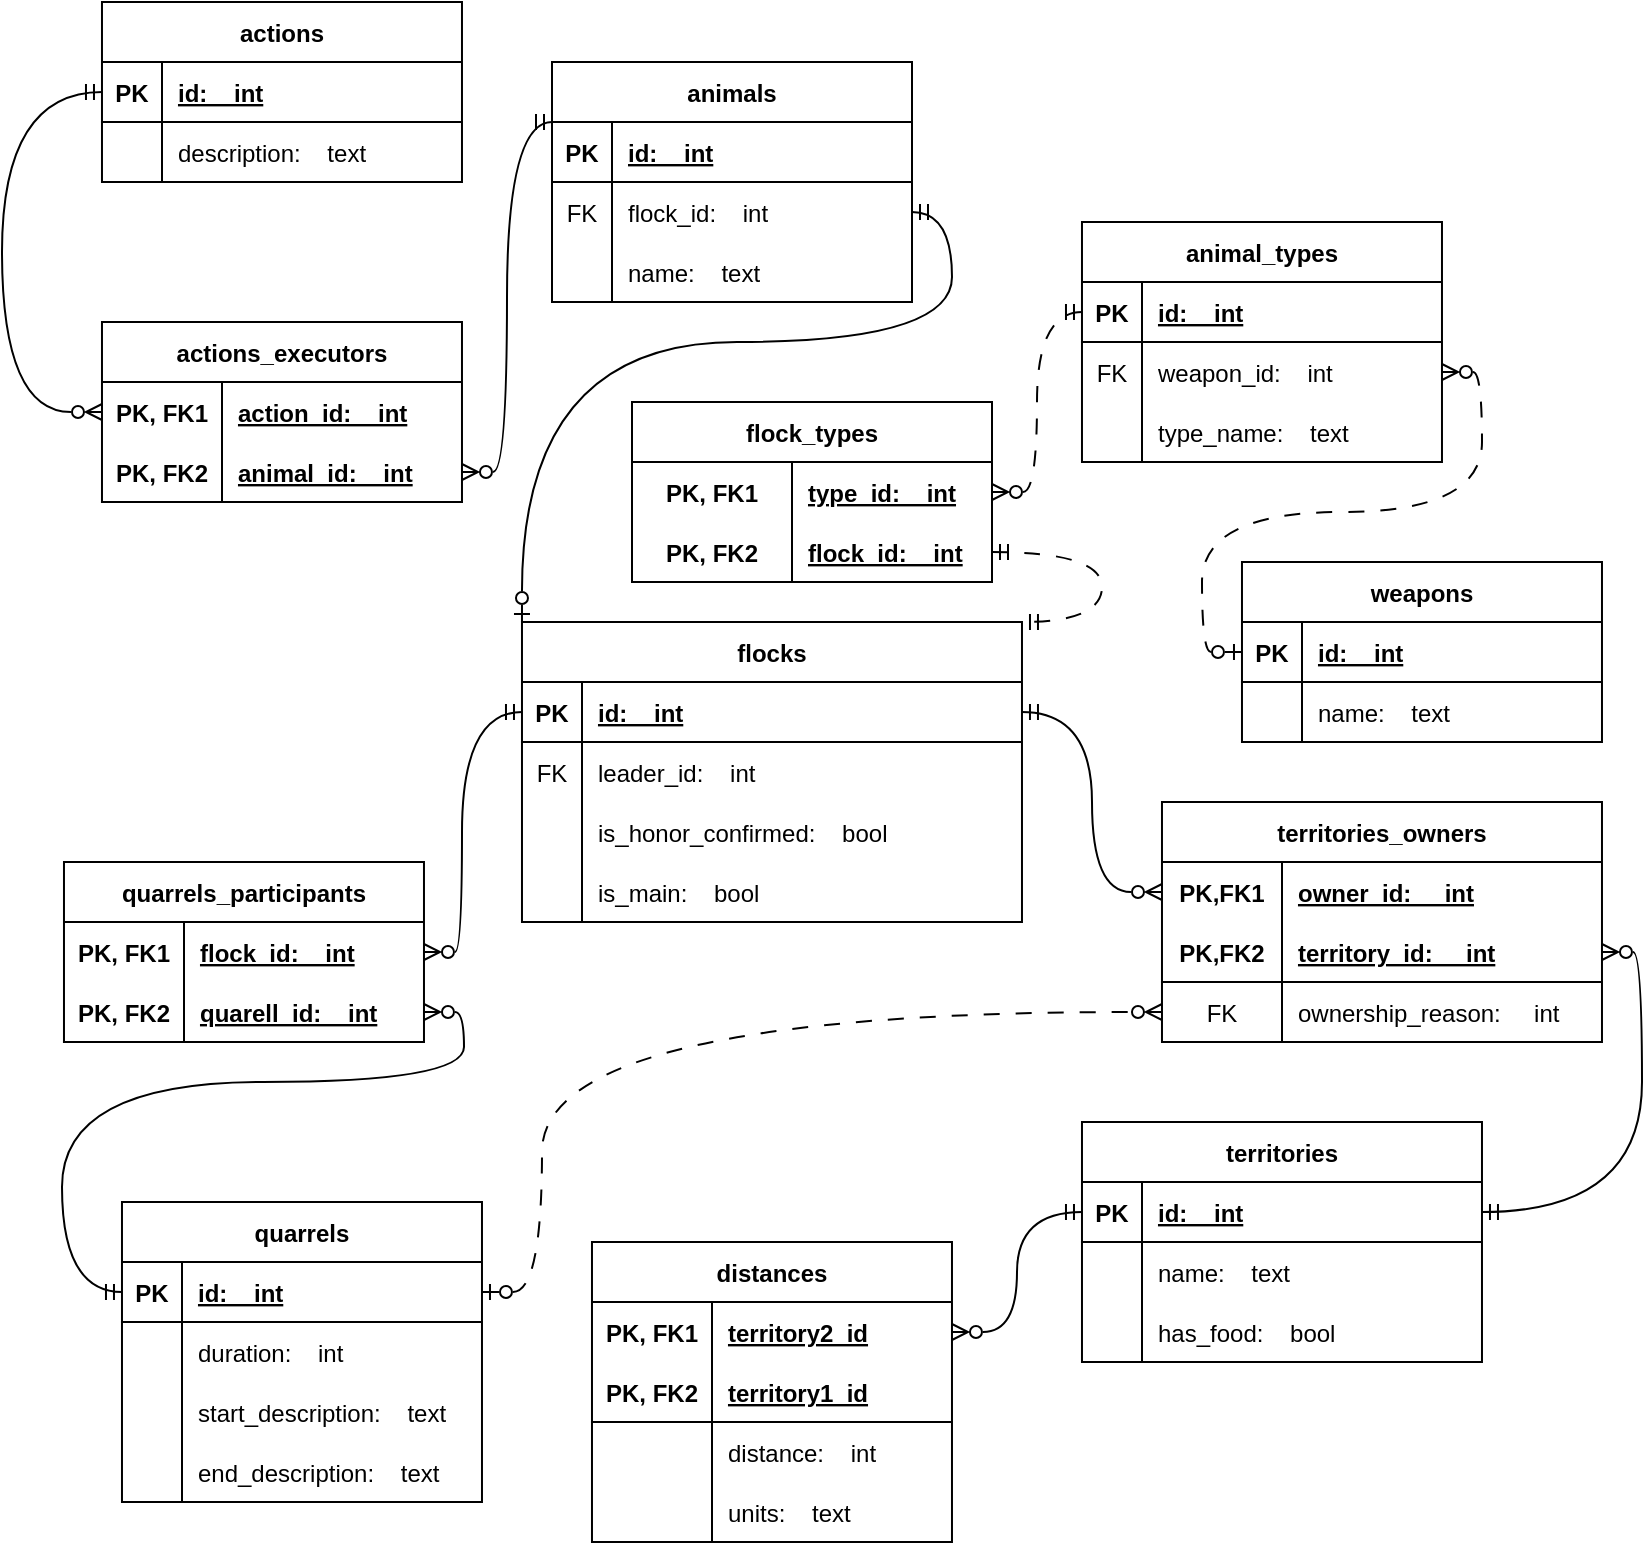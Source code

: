 <mxfile version="21.2.3" type="device">
  <diagram id="R2lEEEUBdFMjLlhIrx00" name="Page-1">
    <mxGraphModel dx="1242" dy="794" grid="1" gridSize="10" guides="1" tooltips="1" connect="1" arrows="1" fold="1" page="1" pageScale="1" pageWidth="850" pageHeight="1100" math="0" shadow="0" extFonts="Permanent Marker^https://fonts.googleapis.com/css?family=Permanent+Marker">
      <root>
        <mxCell id="0" />
        <mxCell id="1" parent="0" />
        <mxCell id="C-vyLk0tnHw3VtMMgP7b-2" value="flocks" style="shape=table;startSize=30;container=1;collapsible=1;childLayout=tableLayout;fixedRows=1;rowLines=0;fontStyle=1;align=center;resizeLast=1;" parent="1" vertex="1">
          <mxGeometry x="274.99" y="490" width="250" height="150" as="geometry" />
        </mxCell>
        <mxCell id="sJts1ttVJK4wXEEGCFVt-1" value="" style="shape=tableRow;horizontal=0;startSize=0;swimlaneHead=0;swimlaneBody=0;fillColor=none;collapsible=0;dropTarget=0;points=[[0,0.5],[1,0.5]];portConstraint=eastwest;top=0;left=0;right=0;bottom=1;" parent="C-vyLk0tnHw3VtMMgP7b-2" vertex="1">
          <mxGeometry y="30" width="250" height="30" as="geometry" />
        </mxCell>
        <mxCell id="sJts1ttVJK4wXEEGCFVt-2" value="PK" style="shape=partialRectangle;connectable=0;fillColor=none;top=0;left=0;bottom=0;right=0;fontStyle=1;overflow=hidden;" parent="sJts1ttVJK4wXEEGCFVt-1" vertex="1">
          <mxGeometry width="30" height="30" as="geometry">
            <mxRectangle width="30" height="30" as="alternateBounds" />
          </mxGeometry>
        </mxCell>
        <mxCell id="sJts1ttVJK4wXEEGCFVt-3" value="id:    int" style="shape=partialRectangle;connectable=0;fillColor=none;top=0;left=0;bottom=0;right=0;align=left;spacingLeft=6;fontStyle=5;overflow=hidden;labelBorderColor=none;" parent="sJts1ttVJK4wXEEGCFVt-1" vertex="1">
          <mxGeometry x="30" width="220" height="30" as="geometry">
            <mxRectangle width="220" height="30" as="alternateBounds" />
          </mxGeometry>
        </mxCell>
        <mxCell id="6ipA8E3GetW88BNHEh7U-5" value="" style="shape=tableRow;horizontal=0;startSize=0;swimlaneHead=0;swimlaneBody=0;fillColor=none;collapsible=0;dropTarget=0;points=[[0,0.5],[1,0.5]];portConstraint=eastwest;top=0;left=0;right=0;bottom=0;" parent="C-vyLk0tnHw3VtMMgP7b-2" vertex="1">
          <mxGeometry y="60" width="250" height="30" as="geometry" />
        </mxCell>
        <mxCell id="6ipA8E3GetW88BNHEh7U-6" value="FK" style="shape=partialRectangle;connectable=0;fillColor=none;top=0;left=0;bottom=0;right=0;fontStyle=0;overflow=hidden;" parent="6ipA8E3GetW88BNHEh7U-5" vertex="1">
          <mxGeometry width="30" height="30" as="geometry">
            <mxRectangle width="30" height="30" as="alternateBounds" />
          </mxGeometry>
        </mxCell>
        <mxCell id="6ipA8E3GetW88BNHEh7U-7" value="leader_id:    int" style="shape=partialRectangle;connectable=0;fillColor=none;top=0;left=0;bottom=0;right=0;align=left;spacingLeft=6;fontStyle=0;overflow=hidden;" parent="6ipA8E3GetW88BNHEh7U-5" vertex="1">
          <mxGeometry x="30" width="220" height="30" as="geometry">
            <mxRectangle width="220" height="30" as="alternateBounds" />
          </mxGeometry>
        </mxCell>
        <mxCell id="xkvmpEbdyaHz_bhi0SRN-50" value="" style="shape=tableRow;horizontal=0;startSize=0;swimlaneHead=0;swimlaneBody=0;fillColor=none;collapsible=0;dropTarget=0;points=[[0,0.5],[1,0.5]];portConstraint=eastwest;top=0;left=0;right=0;bottom=0;" parent="C-vyLk0tnHw3VtMMgP7b-2" vertex="1">
          <mxGeometry y="90" width="250" height="30" as="geometry" />
        </mxCell>
        <mxCell id="xkvmpEbdyaHz_bhi0SRN-51" value="" style="shape=partialRectangle;connectable=0;fillColor=none;top=0;left=0;bottom=0;right=0;editable=1;overflow=hidden;" parent="xkvmpEbdyaHz_bhi0SRN-50" vertex="1">
          <mxGeometry width="30" height="30" as="geometry">
            <mxRectangle width="30" height="30" as="alternateBounds" />
          </mxGeometry>
        </mxCell>
        <mxCell id="xkvmpEbdyaHz_bhi0SRN-52" value="is_honor_confirmed:    bool" style="shape=partialRectangle;connectable=0;fillColor=none;top=0;left=0;bottom=0;right=0;align=left;spacingLeft=6;overflow=hidden;" parent="xkvmpEbdyaHz_bhi0SRN-50" vertex="1">
          <mxGeometry x="30" width="220" height="30" as="geometry">
            <mxRectangle width="220" height="30" as="alternateBounds" />
          </mxGeometry>
        </mxCell>
        <mxCell id="jSK3NCd9ggq0eCtAXw38-1" value="" style="shape=tableRow;horizontal=0;startSize=0;swimlaneHead=0;swimlaneBody=0;fillColor=none;collapsible=0;dropTarget=0;points=[[0,0.5],[1,0.5]];portConstraint=eastwest;top=0;left=0;right=0;bottom=0;" parent="C-vyLk0tnHw3VtMMgP7b-2" vertex="1">
          <mxGeometry y="120" width="250" height="30" as="geometry" />
        </mxCell>
        <mxCell id="jSK3NCd9ggq0eCtAXw38-2" value="" style="shape=partialRectangle;connectable=0;fillColor=none;top=0;left=0;bottom=0;right=0;fontStyle=0;overflow=hidden;" parent="jSK3NCd9ggq0eCtAXw38-1" vertex="1">
          <mxGeometry width="30" height="30" as="geometry">
            <mxRectangle width="30" height="30" as="alternateBounds" />
          </mxGeometry>
        </mxCell>
        <mxCell id="jSK3NCd9ggq0eCtAXw38-3" value="is_main:    bool" style="shape=partialRectangle;connectable=0;fillColor=none;top=0;left=0;bottom=0;right=0;align=left;spacingLeft=6;fontStyle=0;overflow=hidden;" parent="jSK3NCd9ggq0eCtAXw38-1" vertex="1">
          <mxGeometry x="30" width="220" height="30" as="geometry">
            <mxRectangle width="220" height="30" as="alternateBounds" />
          </mxGeometry>
        </mxCell>
        <mxCell id="6ipA8E3GetW88BNHEh7U-30" value="territories" style="shape=table;startSize=30;container=1;collapsible=1;childLayout=tableLayout;fixedRows=1;rowLines=0;fontStyle=1;align=center;resizeLast=1;" parent="1" vertex="1">
          <mxGeometry x="554.99" y="740" width="200" height="120" as="geometry" />
        </mxCell>
        <mxCell id="sJts1ttVJK4wXEEGCFVt-19" value="" style="shape=tableRow;horizontal=0;startSize=0;swimlaneHead=0;swimlaneBody=0;fillColor=none;collapsible=0;dropTarget=0;points=[[0,0.5],[1,0.5]];portConstraint=eastwest;top=0;left=0;right=0;bottom=1;labelBorderColor=none;" parent="6ipA8E3GetW88BNHEh7U-30" vertex="1">
          <mxGeometry y="30" width="200" height="30" as="geometry" />
        </mxCell>
        <mxCell id="sJts1ttVJK4wXEEGCFVt-20" value="PK" style="shape=partialRectangle;connectable=0;fillColor=none;top=0;left=0;bottom=0;right=0;fontStyle=1;overflow=hidden;labelBorderColor=none;" parent="sJts1ttVJK4wXEEGCFVt-19" vertex="1">
          <mxGeometry width="30" height="30" as="geometry">
            <mxRectangle width="30" height="30" as="alternateBounds" />
          </mxGeometry>
        </mxCell>
        <mxCell id="sJts1ttVJK4wXEEGCFVt-21" value="id:    int" style="shape=partialRectangle;connectable=0;fillColor=none;top=0;left=0;bottom=0;right=0;align=left;spacingLeft=6;fontStyle=5;overflow=hidden;labelBorderColor=none;" parent="sJts1ttVJK4wXEEGCFVt-19" vertex="1">
          <mxGeometry x="30" width="170" height="30" as="geometry">
            <mxRectangle width="170" height="30" as="alternateBounds" />
          </mxGeometry>
        </mxCell>
        <mxCell id="6ipA8E3GetW88BNHEh7U-34" value="" style="shape=tableRow;horizontal=0;startSize=0;swimlaneHead=0;swimlaneBody=0;fillColor=none;collapsible=0;dropTarget=0;points=[[0,0.5],[1,0.5]];portConstraint=eastwest;top=0;left=0;right=0;bottom=0;" parent="6ipA8E3GetW88BNHEh7U-30" vertex="1">
          <mxGeometry y="60" width="200" height="30" as="geometry" />
        </mxCell>
        <mxCell id="6ipA8E3GetW88BNHEh7U-35" value="" style="shape=partialRectangle;connectable=0;fillColor=none;top=0;left=0;bottom=0;right=0;editable=1;overflow=hidden;" parent="6ipA8E3GetW88BNHEh7U-34" vertex="1">
          <mxGeometry width="30" height="30" as="geometry">
            <mxRectangle width="30" height="30" as="alternateBounds" />
          </mxGeometry>
        </mxCell>
        <mxCell id="6ipA8E3GetW88BNHEh7U-36" value="name:    text" style="shape=partialRectangle;connectable=0;fillColor=none;top=0;left=0;bottom=0;right=0;align=left;spacingLeft=6;overflow=hidden;" parent="6ipA8E3GetW88BNHEh7U-34" vertex="1">
          <mxGeometry x="30" width="170" height="30" as="geometry">
            <mxRectangle width="170" height="30" as="alternateBounds" />
          </mxGeometry>
        </mxCell>
        <mxCell id="6ipA8E3GetW88BNHEh7U-69" value="" style="shape=tableRow;horizontal=0;startSize=0;swimlaneHead=0;swimlaneBody=0;fillColor=none;collapsible=0;dropTarget=0;points=[[0,0.5],[1,0.5]];portConstraint=eastwest;top=0;left=0;right=0;bottom=0;" parent="6ipA8E3GetW88BNHEh7U-30" vertex="1">
          <mxGeometry y="90" width="200" height="30" as="geometry" />
        </mxCell>
        <mxCell id="6ipA8E3GetW88BNHEh7U-70" value="" style="shape=partialRectangle;connectable=0;fillColor=none;top=0;left=0;bottom=0;right=0;fontStyle=0;overflow=hidden;" parent="6ipA8E3GetW88BNHEh7U-69" vertex="1">
          <mxGeometry width="30" height="30" as="geometry">
            <mxRectangle width="30" height="30" as="alternateBounds" />
          </mxGeometry>
        </mxCell>
        <mxCell id="6ipA8E3GetW88BNHEh7U-71" value="has_food:    bool" style="shape=partialRectangle;connectable=0;fillColor=none;top=0;left=0;bottom=0;right=0;align=left;spacingLeft=6;fontStyle=0;overflow=hidden;" parent="6ipA8E3GetW88BNHEh7U-69" vertex="1">
          <mxGeometry x="30" width="170" height="30" as="geometry">
            <mxRectangle width="170" height="30" as="alternateBounds" />
          </mxGeometry>
        </mxCell>
        <mxCell id="6ipA8E3GetW88BNHEh7U-43" value="animals" style="shape=table;startSize=30;container=1;collapsible=1;childLayout=tableLayout;fixedRows=1;rowLines=0;fontStyle=1;align=center;resizeLast=1;" parent="1" vertex="1">
          <mxGeometry x="290" y="210" width="180" height="120" as="geometry" />
        </mxCell>
        <mxCell id="XsL66sM_lNo0q4j_V0qZ-1" value="" style="shape=tableRow;horizontal=0;startSize=0;swimlaneHead=0;swimlaneBody=0;fillColor=none;collapsible=0;dropTarget=0;points=[[0,0.5],[1,0.5]];portConstraint=eastwest;top=0;left=0;right=0;bottom=1;" parent="6ipA8E3GetW88BNHEh7U-43" vertex="1">
          <mxGeometry y="30" width="180" height="30" as="geometry" />
        </mxCell>
        <mxCell id="XsL66sM_lNo0q4j_V0qZ-2" value="PK" style="shape=partialRectangle;connectable=0;fillColor=none;top=0;left=0;bottom=0;right=0;fontStyle=1;overflow=hidden;" parent="XsL66sM_lNo0q4j_V0qZ-1" vertex="1">
          <mxGeometry width="30" height="30" as="geometry">
            <mxRectangle width="30" height="30" as="alternateBounds" />
          </mxGeometry>
        </mxCell>
        <mxCell id="XsL66sM_lNo0q4j_V0qZ-3" value="id:    int" style="shape=partialRectangle;connectable=0;fillColor=none;top=0;left=0;bottom=0;right=0;align=left;spacingLeft=6;fontStyle=5;overflow=hidden;" parent="XsL66sM_lNo0q4j_V0qZ-1" vertex="1">
          <mxGeometry x="30" width="150" height="30" as="geometry">
            <mxRectangle width="150" height="30" as="alternateBounds" />
          </mxGeometry>
        </mxCell>
        <mxCell id="6ipA8E3GetW88BNHEh7U-47" value="" style="shape=tableRow;horizontal=0;startSize=0;swimlaneHead=0;swimlaneBody=0;fillColor=none;collapsible=0;dropTarget=0;points=[[0,0.5],[1,0.5]];portConstraint=eastwest;top=0;left=0;right=0;bottom=0;" parent="6ipA8E3GetW88BNHEh7U-43" vertex="1">
          <mxGeometry y="60" width="180" height="30" as="geometry" />
        </mxCell>
        <mxCell id="6ipA8E3GetW88BNHEh7U-48" value="FK" style="shape=partialRectangle;connectable=0;fillColor=none;top=0;left=0;bottom=0;right=0;editable=1;overflow=hidden;" parent="6ipA8E3GetW88BNHEh7U-47" vertex="1">
          <mxGeometry width="30" height="30" as="geometry">
            <mxRectangle width="30" height="30" as="alternateBounds" />
          </mxGeometry>
        </mxCell>
        <mxCell id="6ipA8E3GetW88BNHEh7U-49" value="flock_id:    int" style="shape=partialRectangle;connectable=0;fillColor=none;top=0;left=0;bottom=0;right=0;align=left;spacingLeft=6;overflow=hidden;" parent="6ipA8E3GetW88BNHEh7U-47" vertex="1">
          <mxGeometry x="30" width="150" height="30" as="geometry">
            <mxRectangle width="150" height="30" as="alternateBounds" />
          </mxGeometry>
        </mxCell>
        <mxCell id="XsL66sM_lNo0q4j_V0qZ-4" value="" style="shape=tableRow;horizontal=0;startSize=0;swimlaneHead=0;swimlaneBody=0;fillColor=none;collapsible=0;dropTarget=0;points=[[0,0.5],[1,0.5]];portConstraint=eastwest;top=0;left=0;right=0;bottom=0;" parent="6ipA8E3GetW88BNHEh7U-43" vertex="1">
          <mxGeometry y="90" width="180" height="30" as="geometry" />
        </mxCell>
        <mxCell id="XsL66sM_lNo0q4j_V0qZ-5" value="" style="shape=partialRectangle;connectable=0;fillColor=none;top=0;left=0;bottom=0;right=0;fontStyle=0;overflow=hidden;" parent="XsL66sM_lNo0q4j_V0qZ-4" vertex="1">
          <mxGeometry width="30" height="30" as="geometry">
            <mxRectangle width="30" height="30" as="alternateBounds" />
          </mxGeometry>
        </mxCell>
        <mxCell id="XsL66sM_lNo0q4j_V0qZ-6" value="name:    text" style="shape=partialRectangle;connectable=0;fillColor=none;top=0;left=0;bottom=0;right=0;align=left;spacingLeft=6;fontStyle=0;overflow=hidden;" parent="XsL66sM_lNo0q4j_V0qZ-4" vertex="1">
          <mxGeometry x="30" width="150" height="30" as="geometry">
            <mxRectangle width="150" height="30" as="alternateBounds" />
          </mxGeometry>
        </mxCell>
        <mxCell id="6ipA8E3GetW88BNHEh7U-56" value="weapons" style="shape=table;startSize=30;container=1;collapsible=1;childLayout=tableLayout;fixedRows=1;rowLines=0;fontStyle=1;align=center;resizeLast=1;" parent="1" vertex="1">
          <mxGeometry x="634.99" y="460" width="180" height="90" as="geometry" />
        </mxCell>
        <mxCell id="9fSDQNZK3BHFb1LgnDxa-28" value="" style="shape=tableRow;horizontal=0;startSize=0;swimlaneHead=0;swimlaneBody=0;fillColor=none;collapsible=0;dropTarget=0;points=[[0,0.5],[1,0.5]];portConstraint=eastwest;top=0;left=0;right=0;bottom=1;" parent="6ipA8E3GetW88BNHEh7U-56" vertex="1">
          <mxGeometry y="30" width="180" height="30" as="geometry" />
        </mxCell>
        <mxCell id="9fSDQNZK3BHFb1LgnDxa-29" value="PK" style="shape=partialRectangle;connectable=0;fillColor=none;top=0;left=0;bottom=0;right=0;fontStyle=1;overflow=hidden;" parent="9fSDQNZK3BHFb1LgnDxa-28" vertex="1">
          <mxGeometry width="30" height="30" as="geometry">
            <mxRectangle width="30" height="30" as="alternateBounds" />
          </mxGeometry>
        </mxCell>
        <mxCell id="9fSDQNZK3BHFb1LgnDxa-30" value="id:    int" style="shape=partialRectangle;connectable=0;fillColor=none;top=0;left=0;bottom=0;right=0;align=left;spacingLeft=6;fontStyle=5;overflow=hidden;" parent="9fSDQNZK3BHFb1LgnDxa-28" vertex="1">
          <mxGeometry x="30" width="150" height="30" as="geometry">
            <mxRectangle width="150" height="30" as="alternateBounds" />
          </mxGeometry>
        </mxCell>
        <mxCell id="6ipA8E3GetW88BNHEh7U-60" value="" style="shape=tableRow;horizontal=0;startSize=0;swimlaneHead=0;swimlaneBody=0;fillColor=none;collapsible=0;dropTarget=0;points=[[0,0.5],[1,0.5]];portConstraint=eastwest;top=0;left=0;right=0;bottom=0;" parent="6ipA8E3GetW88BNHEh7U-56" vertex="1">
          <mxGeometry y="60" width="180" height="30" as="geometry" />
        </mxCell>
        <mxCell id="6ipA8E3GetW88BNHEh7U-61" value="" style="shape=partialRectangle;connectable=0;fillColor=none;top=0;left=0;bottom=0;right=0;editable=1;overflow=hidden;" parent="6ipA8E3GetW88BNHEh7U-60" vertex="1">
          <mxGeometry width="30" height="30" as="geometry">
            <mxRectangle width="30" height="30" as="alternateBounds" />
          </mxGeometry>
        </mxCell>
        <mxCell id="6ipA8E3GetW88BNHEh7U-62" value="name:    text" style="shape=partialRectangle;connectable=0;fillColor=none;top=0;left=0;bottom=0;right=0;align=left;spacingLeft=6;overflow=hidden;" parent="6ipA8E3GetW88BNHEh7U-60" vertex="1">
          <mxGeometry x="30" width="150" height="30" as="geometry">
            <mxRectangle width="150" height="30" as="alternateBounds" />
          </mxGeometry>
        </mxCell>
        <mxCell id="6ipA8E3GetW88BNHEh7U-74" style="edgeStyle=orthogonalEdgeStyle;curved=1;orthogonalLoop=1;jettySize=auto;html=1;entryX=1;entryY=0;entryDx=0;entryDy=0;startArrow=ERmandOne;startFill=0;endArrow=ERmandOne;endFill=0;dashed=1;dashPattern=8 8;exitX=1;exitY=0.5;exitDx=0;exitDy=0;" parent="1" source="aChPKOzyUO6gzU6hZnBP-8" target="C-vyLk0tnHw3VtMMgP7b-2" edge="1">
          <mxGeometry relative="1" as="geometry">
            <mxPoint x="130.04" y="565" as="targetPoint" />
            <mxPoint x="484.99" y="430" as="sourcePoint" />
            <Array as="points">
              <mxPoint x="565" y="455" />
              <mxPoint x="565" y="490" />
            </Array>
          </mxGeometry>
        </mxCell>
        <mxCell id="6ipA8E3GetW88BNHEh7U-75" style="edgeStyle=orthogonalEdgeStyle;curved=1;orthogonalLoop=1;jettySize=auto;html=1;startArrow=ERzeroToMany;startFill=0;endArrow=ERmandOne;endFill=0;exitX=0;exitY=0.5;exitDx=0;exitDy=0;entryX=1;entryY=0.5;entryDx=0;entryDy=0;" parent="1" source="NtunkvybtwGWD0Pd_nZm-2" target="sJts1ttVJK4wXEEGCFVt-1" edge="1">
          <mxGeometry relative="1" as="geometry">
            <mxPoint x="514.99" y="700" as="sourcePoint" />
            <mxPoint x="379.99" y="570" as="targetPoint" />
          </mxGeometry>
        </mxCell>
        <mxCell id="6ipA8E3GetW88BNHEh7U-81" value="quarrels" style="shape=table;startSize=30;container=1;collapsible=1;childLayout=tableLayout;fixedRows=1;rowLines=0;fontStyle=1;align=center;resizeLast=1;" parent="1" vertex="1">
          <mxGeometry x="74.99" y="780" width="180" height="150" as="geometry" />
        </mxCell>
        <mxCell id="sJts1ttVJK4wXEEGCFVt-4" value="" style="shape=tableRow;horizontal=0;startSize=0;swimlaneHead=0;swimlaneBody=0;fillColor=none;collapsible=0;dropTarget=0;points=[[0,0.5],[1,0.5]];portConstraint=eastwest;top=0;left=0;right=0;bottom=1;labelBorderColor=none;" parent="6ipA8E3GetW88BNHEh7U-81" vertex="1">
          <mxGeometry y="30" width="180" height="30" as="geometry" />
        </mxCell>
        <mxCell id="sJts1ttVJK4wXEEGCFVt-5" value="PK" style="shape=partialRectangle;connectable=0;fillColor=none;top=0;left=0;bottom=0;right=0;fontStyle=1;overflow=hidden;labelBorderColor=none;" parent="sJts1ttVJK4wXEEGCFVt-4" vertex="1">
          <mxGeometry width="30" height="30" as="geometry">
            <mxRectangle width="30" height="30" as="alternateBounds" />
          </mxGeometry>
        </mxCell>
        <mxCell id="sJts1ttVJK4wXEEGCFVt-6" value="id:    int" style="shape=partialRectangle;connectable=0;fillColor=none;top=0;left=0;bottom=0;right=0;align=left;spacingLeft=6;fontStyle=5;overflow=hidden;labelBorderColor=none;" parent="sJts1ttVJK4wXEEGCFVt-4" vertex="1">
          <mxGeometry x="30" width="150" height="30" as="geometry">
            <mxRectangle width="150" height="30" as="alternateBounds" />
          </mxGeometry>
        </mxCell>
        <mxCell id="6ipA8E3GetW88BNHEh7U-85" value="" style="shape=tableRow;horizontal=0;startSize=0;swimlaneHead=0;swimlaneBody=0;fillColor=none;collapsible=0;dropTarget=0;points=[[0,0.5],[1,0.5]];portConstraint=eastwest;top=0;left=0;right=0;bottom=0;" parent="6ipA8E3GetW88BNHEh7U-81" vertex="1">
          <mxGeometry y="60" width="180" height="30" as="geometry" />
        </mxCell>
        <mxCell id="6ipA8E3GetW88BNHEh7U-86" value="" style="shape=partialRectangle;connectable=0;fillColor=none;top=0;left=0;bottom=0;right=0;editable=1;overflow=hidden;" parent="6ipA8E3GetW88BNHEh7U-85" vertex="1">
          <mxGeometry width="30" height="30" as="geometry">
            <mxRectangle width="30" height="30" as="alternateBounds" />
          </mxGeometry>
        </mxCell>
        <mxCell id="6ipA8E3GetW88BNHEh7U-87" value="duration:    int" style="shape=partialRectangle;connectable=0;fillColor=none;top=0;left=0;bottom=0;right=0;align=left;spacingLeft=6;overflow=hidden;" parent="6ipA8E3GetW88BNHEh7U-85" vertex="1">
          <mxGeometry x="30" width="150" height="30" as="geometry">
            <mxRectangle width="150" height="30" as="alternateBounds" />
          </mxGeometry>
        </mxCell>
        <mxCell id="6ipA8E3GetW88BNHEh7U-97" value="" style="shape=tableRow;horizontal=0;startSize=0;swimlaneHead=0;swimlaneBody=0;fillColor=none;collapsible=0;dropTarget=0;points=[[0,0.5],[1,0.5]];portConstraint=eastwest;top=0;left=0;right=0;bottom=0;" parent="6ipA8E3GetW88BNHEh7U-81" vertex="1">
          <mxGeometry y="90" width="180" height="30" as="geometry" />
        </mxCell>
        <mxCell id="6ipA8E3GetW88BNHEh7U-98" value="" style="shape=partialRectangle;connectable=0;fillColor=none;top=0;left=0;bottom=0;right=0;editable=1;overflow=hidden;" parent="6ipA8E3GetW88BNHEh7U-97" vertex="1">
          <mxGeometry width="30" height="30" as="geometry">
            <mxRectangle width="30" height="30" as="alternateBounds" />
          </mxGeometry>
        </mxCell>
        <mxCell id="6ipA8E3GetW88BNHEh7U-99" value="start_description:    text" style="shape=partialRectangle;connectable=0;fillColor=none;top=0;left=0;bottom=0;right=0;align=left;spacingLeft=6;overflow=hidden;" parent="6ipA8E3GetW88BNHEh7U-97" vertex="1">
          <mxGeometry x="30" width="150" height="30" as="geometry">
            <mxRectangle width="150" height="30" as="alternateBounds" />
          </mxGeometry>
        </mxCell>
        <mxCell id="6ipA8E3GetW88BNHEh7U-100" value="" style="shape=tableRow;horizontal=0;startSize=0;swimlaneHead=0;swimlaneBody=0;fillColor=none;collapsible=0;dropTarget=0;points=[[0,0.5],[1,0.5]];portConstraint=eastwest;top=0;left=0;right=0;bottom=0;" parent="6ipA8E3GetW88BNHEh7U-81" vertex="1">
          <mxGeometry y="120" width="180" height="30" as="geometry" />
        </mxCell>
        <mxCell id="6ipA8E3GetW88BNHEh7U-101" value="" style="shape=partialRectangle;connectable=0;fillColor=none;top=0;left=0;bottom=0;right=0;editable=1;overflow=hidden;" parent="6ipA8E3GetW88BNHEh7U-100" vertex="1">
          <mxGeometry width="30" height="30" as="geometry">
            <mxRectangle width="30" height="30" as="alternateBounds" />
          </mxGeometry>
        </mxCell>
        <mxCell id="6ipA8E3GetW88BNHEh7U-102" value="end_description:    text" style="shape=partialRectangle;connectable=0;fillColor=none;top=0;left=0;bottom=0;right=0;align=left;spacingLeft=6;overflow=hidden;" parent="6ipA8E3GetW88BNHEh7U-100" vertex="1">
          <mxGeometry x="30" width="150" height="30" as="geometry">
            <mxRectangle width="150" height="30" as="alternateBounds" />
          </mxGeometry>
        </mxCell>
        <mxCell id="6ipA8E3GetW88BNHEh7U-106" style="edgeStyle=orthogonalEdgeStyle;curved=1;orthogonalLoop=1;jettySize=auto;html=1;entryX=0;entryY=0.5;entryDx=0;entryDy=0;startArrow=ERzeroToMany;startFill=0;endArrow=ERmandOne;endFill=0;exitX=1;exitY=0.5;exitDx=0;exitDy=0;" parent="1" source="9fSDQNZK3BHFb1LgnDxa-61" target="sJts1ttVJK4wXEEGCFVt-4" edge="1">
          <mxGeometry relative="1" as="geometry">
            <mxPoint x="130.04" y="625.032" as="sourcePoint" />
            <mxPoint x="204.99" y="755" as="targetPoint" />
            <Array as="points">
              <mxPoint x="245.99" y="685" />
              <mxPoint x="245.99" y="720" />
              <mxPoint x="44.99" y="720" />
              <mxPoint x="44.99" y="825" />
            </Array>
          </mxGeometry>
        </mxCell>
        <mxCell id="xkvmpEbdyaHz_bhi0SRN-4" value="actions" style="shape=table;startSize=30;container=1;collapsible=1;childLayout=tableLayout;fixedRows=1;rowLines=0;fontStyle=1;align=center;resizeLast=1;" parent="1" vertex="1">
          <mxGeometry x="64.99" y="180" width="180" height="90" as="geometry" />
        </mxCell>
        <mxCell id="9fSDQNZK3BHFb1LgnDxa-75" value="" style="shape=tableRow;horizontal=0;startSize=0;swimlaneHead=0;swimlaneBody=0;fillColor=none;collapsible=0;dropTarget=0;points=[[0,0.5],[1,0.5]];portConstraint=eastwest;top=0;left=0;right=0;bottom=1;" parent="xkvmpEbdyaHz_bhi0SRN-4" vertex="1">
          <mxGeometry y="30" width="180" height="30" as="geometry" />
        </mxCell>
        <mxCell id="9fSDQNZK3BHFb1LgnDxa-76" value="PK" style="shape=partialRectangle;connectable=0;fillColor=none;top=0;left=0;bottom=0;right=0;fontStyle=1;overflow=hidden;" parent="9fSDQNZK3BHFb1LgnDxa-75" vertex="1">
          <mxGeometry width="30" height="30" as="geometry">
            <mxRectangle width="30" height="30" as="alternateBounds" />
          </mxGeometry>
        </mxCell>
        <mxCell id="9fSDQNZK3BHFb1LgnDxa-77" value="id:    int" style="shape=partialRectangle;connectable=0;fillColor=none;top=0;left=0;bottom=0;right=0;align=left;spacingLeft=6;fontStyle=5;overflow=hidden;" parent="9fSDQNZK3BHFb1LgnDxa-75" vertex="1">
          <mxGeometry x="30" width="150" height="30" as="geometry">
            <mxRectangle width="150" height="30" as="alternateBounds" />
          </mxGeometry>
        </mxCell>
        <mxCell id="xkvmpEbdyaHz_bhi0SRN-8" value="" style="shape=tableRow;horizontal=0;startSize=0;swimlaneHead=0;swimlaneBody=0;fillColor=none;collapsible=0;dropTarget=0;points=[[0,0.5],[1,0.5]];portConstraint=eastwest;top=0;left=0;right=0;bottom=0;" parent="xkvmpEbdyaHz_bhi0SRN-4" vertex="1">
          <mxGeometry y="60" width="180" height="30" as="geometry" />
        </mxCell>
        <mxCell id="xkvmpEbdyaHz_bhi0SRN-9" value="" style="shape=partialRectangle;connectable=0;fillColor=none;top=0;left=0;bottom=0;right=0;editable=1;overflow=hidden;" parent="xkvmpEbdyaHz_bhi0SRN-8" vertex="1">
          <mxGeometry width="30" height="30" as="geometry">
            <mxRectangle width="30" height="30" as="alternateBounds" />
          </mxGeometry>
        </mxCell>
        <mxCell id="xkvmpEbdyaHz_bhi0SRN-10" value="description:    text" style="shape=partialRectangle;connectable=0;fillColor=none;top=0;left=0;bottom=0;right=0;align=left;spacingLeft=6;overflow=hidden;" parent="xkvmpEbdyaHz_bhi0SRN-8" vertex="1">
          <mxGeometry x="30" width="150" height="30" as="geometry">
            <mxRectangle width="150" height="30" as="alternateBounds" />
          </mxGeometry>
        </mxCell>
        <mxCell id="xkvmpEbdyaHz_bhi0SRN-70" style="edgeStyle=orthogonalEdgeStyle;curved=1;orthogonalLoop=1;jettySize=auto;html=1;startArrow=ERmandOne;startFill=0;endArrow=ERzeroToMany;endFill=0;exitX=0;exitY=0.5;exitDx=0;exitDy=0;entryX=1;entryY=0.5;entryDx=0;entryDy=0;" parent="1" source="sJts1ttVJK4wXEEGCFVt-19" target="sJts1ttVJK4wXEEGCFVt-16" edge="1">
          <mxGeometry relative="1" as="geometry">
            <mxPoint x="634.99" y="955" as="sourcePoint" />
            <mxPoint x="409.99" y="905" as="targetPoint" />
          </mxGeometry>
        </mxCell>
        <mxCell id="xkvmpEbdyaHz_bhi0SRN-87" value="animal_types" style="shape=table;startSize=30;container=1;collapsible=1;childLayout=tableLayout;fixedRows=1;rowLines=0;fontStyle=1;align=center;resizeLast=1;" parent="1" vertex="1">
          <mxGeometry x="554.99" y="290" width="180" height="120" as="geometry" />
        </mxCell>
        <mxCell id="9fSDQNZK3BHFb1LgnDxa-25" value="" style="shape=tableRow;horizontal=0;startSize=0;swimlaneHead=0;swimlaneBody=0;fillColor=none;collapsible=0;dropTarget=0;points=[[0,0.5],[1,0.5]];portConstraint=eastwest;top=0;left=0;right=0;bottom=1;" parent="xkvmpEbdyaHz_bhi0SRN-87" vertex="1">
          <mxGeometry y="30" width="180" height="30" as="geometry" />
        </mxCell>
        <mxCell id="9fSDQNZK3BHFb1LgnDxa-26" value="PK" style="shape=partialRectangle;connectable=0;fillColor=none;top=0;left=0;bottom=0;right=0;fontStyle=1;overflow=hidden;" parent="9fSDQNZK3BHFb1LgnDxa-25" vertex="1">
          <mxGeometry width="30" height="30" as="geometry">
            <mxRectangle width="30" height="30" as="alternateBounds" />
          </mxGeometry>
        </mxCell>
        <mxCell id="9fSDQNZK3BHFb1LgnDxa-27" value="id:    int" style="shape=partialRectangle;connectable=0;fillColor=none;top=0;left=0;bottom=0;right=0;align=left;spacingLeft=6;fontStyle=5;overflow=hidden;" parent="9fSDQNZK3BHFb1LgnDxa-25" vertex="1">
          <mxGeometry x="30" width="150" height="30" as="geometry">
            <mxRectangle width="150" height="30" as="alternateBounds" />
          </mxGeometry>
        </mxCell>
        <mxCell id="6ipA8E3GetW88BNHEh7U-53" value="" style="shape=tableRow;horizontal=0;startSize=0;swimlaneHead=0;swimlaneBody=0;fillColor=none;collapsible=0;dropTarget=0;points=[[0,0.5],[1,0.5]];portConstraint=eastwest;top=0;left=0;right=0;bottom=0;" parent="xkvmpEbdyaHz_bhi0SRN-87" vertex="1">
          <mxGeometry y="60" width="180" height="30" as="geometry" />
        </mxCell>
        <mxCell id="6ipA8E3GetW88BNHEh7U-54" value="FK" style="shape=partialRectangle;connectable=0;fillColor=none;top=0;left=0;bottom=0;right=0;editable=1;overflow=hidden;" parent="6ipA8E3GetW88BNHEh7U-53" vertex="1">
          <mxGeometry width="30" height="30" as="geometry">
            <mxRectangle width="30" height="30" as="alternateBounds" />
          </mxGeometry>
        </mxCell>
        <mxCell id="6ipA8E3GetW88BNHEh7U-55" value="weapon_id:    int" style="shape=partialRectangle;connectable=0;fillColor=none;top=0;left=0;bottom=0;right=0;align=left;spacingLeft=6;overflow=hidden;" parent="6ipA8E3GetW88BNHEh7U-53" vertex="1">
          <mxGeometry x="30" width="150" height="30" as="geometry">
            <mxRectangle width="150" height="30" as="alternateBounds" />
          </mxGeometry>
        </mxCell>
        <mxCell id="xkvmpEbdyaHz_bhi0SRN-91" value="" style="shape=tableRow;horizontal=0;startSize=0;swimlaneHead=0;swimlaneBody=0;fillColor=none;collapsible=0;dropTarget=0;points=[[0,0.5],[1,0.5]];portConstraint=eastwest;top=0;left=0;right=0;bottom=0;" parent="xkvmpEbdyaHz_bhi0SRN-87" vertex="1">
          <mxGeometry y="90" width="180" height="30" as="geometry" />
        </mxCell>
        <mxCell id="xkvmpEbdyaHz_bhi0SRN-92" value="" style="shape=partialRectangle;connectable=0;fillColor=none;top=0;left=0;bottom=0;right=0;editable=1;overflow=hidden;" parent="xkvmpEbdyaHz_bhi0SRN-91" vertex="1">
          <mxGeometry width="30" height="30" as="geometry">
            <mxRectangle width="30" height="30" as="alternateBounds" />
          </mxGeometry>
        </mxCell>
        <mxCell id="xkvmpEbdyaHz_bhi0SRN-93" value="type_name:    text" style="shape=partialRectangle;connectable=0;fillColor=none;top=0;left=0;bottom=0;right=0;align=left;spacingLeft=6;overflow=hidden;" parent="xkvmpEbdyaHz_bhi0SRN-91" vertex="1">
          <mxGeometry x="30" width="150" height="30" as="geometry">
            <mxRectangle width="150" height="30" as="alternateBounds" />
          </mxGeometry>
        </mxCell>
        <mxCell id="xkvmpEbdyaHz_bhi0SRN-105" style="edgeStyle=orthogonalEdgeStyle;curved=1;orthogonalLoop=1;jettySize=auto;html=1;entryX=1;entryY=0.5;entryDx=0;entryDy=0;startArrow=ERmandOne;startFill=0;endArrow=ERzeroToMany;endFill=0;exitX=0;exitY=0.5;exitDx=0;exitDy=0;dashed=1;dashPattern=8 8;" parent="1" source="9fSDQNZK3BHFb1LgnDxa-25" target="aChPKOzyUO6gzU6hZnBP-5" edge="1">
          <mxGeometry relative="1" as="geometry">
            <mxPoint x="470" y="315" as="targetPoint" />
            <mxPoint x="684.99" y="144.96" as="sourcePoint" />
          </mxGeometry>
        </mxCell>
        <mxCell id="xkvmpEbdyaHz_bhi0SRN-110" style="edgeStyle=orthogonalEdgeStyle;curved=1;orthogonalLoop=1;jettySize=auto;html=1;startArrow=ERzeroToMany;startFill=0;endArrow=ERzeroToOne;endFill=0;exitX=1;exitY=0.5;exitDx=0;exitDy=0;dashed=1;dashPattern=8 8;entryX=0;entryY=0.5;entryDx=0;entryDy=0;" parent="1" source="6ipA8E3GetW88BNHEh7U-53" target="9fSDQNZK3BHFb1LgnDxa-28" edge="1">
          <mxGeometry relative="1" as="geometry">
            <mxPoint x="584.99" y="325" as="targetPoint" />
            <mxPoint x="734.99" y="100" as="sourcePoint" />
          </mxGeometry>
        </mxCell>
        <mxCell id="xkvmpEbdyaHz_bhi0SRN-53" value="distances" style="shape=table;startSize=30;container=1;collapsible=1;childLayout=tableLayout;fixedRows=1;rowLines=0;fontStyle=1;align=center;resizeLast=1;" parent="1" vertex="1">
          <mxGeometry x="309.99" y="800" width="180" height="150" as="geometry" />
        </mxCell>
        <mxCell id="sJts1ttVJK4wXEEGCFVt-16" value="" style="shape=tableRow;horizontal=0;startSize=0;swimlaneHead=0;swimlaneBody=0;fillColor=none;collapsible=0;dropTarget=0;points=[[0,0.5],[1,0.5]];portConstraint=eastwest;top=0;left=0;right=0;bottom=0;labelBorderColor=none;fontStyle=0" parent="xkvmpEbdyaHz_bhi0SRN-53" vertex="1">
          <mxGeometry y="30" width="180" height="30" as="geometry" />
        </mxCell>
        <mxCell id="sJts1ttVJK4wXEEGCFVt-17" value="PK, FK1" style="shape=partialRectangle;connectable=0;fillColor=none;top=0;left=0;bottom=0;right=0;fontStyle=1;overflow=hidden;labelBorderColor=none;" parent="sJts1ttVJK4wXEEGCFVt-16" vertex="1">
          <mxGeometry width="60" height="30" as="geometry">
            <mxRectangle width="60" height="30" as="alternateBounds" />
          </mxGeometry>
        </mxCell>
        <mxCell id="sJts1ttVJK4wXEEGCFVt-18" value="territory2_id" style="shape=partialRectangle;connectable=0;fillColor=none;top=0;left=0;bottom=0;right=0;align=left;spacingLeft=6;fontStyle=5;overflow=hidden;labelBorderColor=none;" parent="sJts1ttVJK4wXEEGCFVt-16" vertex="1">
          <mxGeometry x="60" width="120" height="30" as="geometry">
            <mxRectangle width="120" height="30" as="alternateBounds" />
          </mxGeometry>
        </mxCell>
        <mxCell id="sJts1ttVJK4wXEEGCFVt-7" value="" style="shape=tableRow;horizontal=0;startSize=0;swimlaneHead=0;swimlaneBody=0;fillColor=none;collapsible=0;dropTarget=0;points=[[0,0.5],[1,0.5]];portConstraint=eastwest;top=0;left=0;right=0;bottom=1;labelBorderColor=none;" parent="xkvmpEbdyaHz_bhi0SRN-53" vertex="1">
          <mxGeometry y="60" width="180" height="30" as="geometry" />
        </mxCell>
        <mxCell id="sJts1ttVJK4wXEEGCFVt-8" value="PK, FK2" style="shape=partialRectangle;connectable=0;fillColor=none;top=0;left=0;bottom=0;right=0;fontStyle=1;overflow=hidden;labelBorderColor=none;" parent="sJts1ttVJK4wXEEGCFVt-7" vertex="1">
          <mxGeometry width="60" height="30" as="geometry">
            <mxRectangle width="60" height="30" as="alternateBounds" />
          </mxGeometry>
        </mxCell>
        <mxCell id="sJts1ttVJK4wXEEGCFVt-9" value="territory1_id" style="shape=partialRectangle;connectable=0;fillColor=none;top=0;left=0;bottom=0;right=0;align=left;spacingLeft=6;fontStyle=5;overflow=hidden;labelBorderColor=none;" parent="sJts1ttVJK4wXEEGCFVt-7" vertex="1">
          <mxGeometry x="60" width="120" height="30" as="geometry">
            <mxRectangle width="120" height="30" as="alternateBounds" />
          </mxGeometry>
        </mxCell>
        <mxCell id="xkvmpEbdyaHz_bhi0SRN-63" value="" style="shape=tableRow;horizontal=0;startSize=0;swimlaneHead=0;swimlaneBody=0;fillColor=none;collapsible=0;dropTarget=0;points=[[0,0.5],[1,0.5]];portConstraint=eastwest;top=0;left=0;right=0;bottom=0;" parent="xkvmpEbdyaHz_bhi0SRN-53" vertex="1">
          <mxGeometry y="90" width="180" height="30" as="geometry" />
        </mxCell>
        <mxCell id="xkvmpEbdyaHz_bhi0SRN-64" value="" style="shape=partialRectangle;connectable=0;fillColor=none;top=0;left=0;bottom=0;right=0;editable=1;overflow=hidden;" parent="xkvmpEbdyaHz_bhi0SRN-63" vertex="1">
          <mxGeometry width="60" height="30" as="geometry">
            <mxRectangle width="60" height="30" as="alternateBounds" />
          </mxGeometry>
        </mxCell>
        <mxCell id="xkvmpEbdyaHz_bhi0SRN-65" value="distance:    int" style="shape=partialRectangle;connectable=0;fillColor=none;top=0;left=0;bottom=0;right=0;align=left;spacingLeft=6;overflow=hidden;" parent="xkvmpEbdyaHz_bhi0SRN-63" vertex="1">
          <mxGeometry x="60" width="120" height="30" as="geometry">
            <mxRectangle width="120" height="30" as="alternateBounds" />
          </mxGeometry>
        </mxCell>
        <mxCell id="xkvmpEbdyaHz_bhi0SRN-66" value="" style="shape=tableRow;horizontal=0;startSize=0;swimlaneHead=0;swimlaneBody=0;fillColor=none;collapsible=0;dropTarget=0;points=[[0,0.5],[1,0.5]];portConstraint=eastwest;top=0;left=0;right=0;bottom=0;" parent="xkvmpEbdyaHz_bhi0SRN-53" vertex="1">
          <mxGeometry y="120" width="180" height="30" as="geometry" />
        </mxCell>
        <mxCell id="xkvmpEbdyaHz_bhi0SRN-67" value="" style="shape=partialRectangle;connectable=0;fillColor=none;top=0;left=0;bottom=0;right=0;editable=1;overflow=hidden;" parent="xkvmpEbdyaHz_bhi0SRN-66" vertex="1">
          <mxGeometry width="60" height="30" as="geometry">
            <mxRectangle width="60" height="30" as="alternateBounds" />
          </mxGeometry>
        </mxCell>
        <mxCell id="xkvmpEbdyaHz_bhi0SRN-68" value="units:    text" style="shape=partialRectangle;connectable=0;fillColor=none;top=0;left=0;bottom=0;right=0;align=left;spacingLeft=6;overflow=hidden;" parent="xkvmpEbdyaHz_bhi0SRN-66" vertex="1">
          <mxGeometry x="60" width="120" height="30" as="geometry">
            <mxRectangle width="120" height="30" as="alternateBounds" />
          </mxGeometry>
        </mxCell>
        <mxCell id="9fSDQNZK3BHFb1LgnDxa-70" value="" style="edgeStyle=orthogonalEdgeStyle;curved=1;orthogonalLoop=1;jettySize=auto;html=1;startArrow=ERmandOne;startFill=0;endArrow=ERzeroToMany;endFill=0;exitX=0;exitY=0.5;exitDx=0;exitDy=0;entryX=1;entryY=0.5;entryDx=0;entryDy=0;" parent="1" source="sJts1ttVJK4wXEEGCFVt-1" target="9fSDQNZK3BHFb1LgnDxa-58" edge="1">
          <mxGeometry relative="1" as="geometry">
            <mxPoint x="274.99" y="595" as="sourcePoint" />
            <mxPoint x="244.99" y="590" as="targetPoint" />
            <Array as="points">
              <mxPoint x="244.99" y="535" />
              <mxPoint x="244.99" y="655" />
            </Array>
          </mxGeometry>
        </mxCell>
        <mxCell id="9fSDQNZK3BHFb1LgnDxa-57" value="quarrels_participants" style="shape=table;startSize=30;container=1;collapsible=1;childLayout=tableLayout;fixedRows=1;rowLines=0;fontStyle=1;align=center;resizeLast=1;" parent="1" vertex="1">
          <mxGeometry x="45.99" y="610" width="180" height="90" as="geometry" />
        </mxCell>
        <mxCell id="9fSDQNZK3BHFb1LgnDxa-58" value="" style="shape=tableRow;horizontal=0;startSize=0;swimlaneHead=0;swimlaneBody=0;fillColor=none;collapsible=0;dropTarget=0;points=[[0,0.5],[1,0.5]];portConstraint=eastwest;top=0;left=0;right=0;bottom=0;" parent="9fSDQNZK3BHFb1LgnDxa-57" vertex="1">
          <mxGeometry y="30" width="180" height="30" as="geometry" />
        </mxCell>
        <mxCell id="9fSDQNZK3BHFb1LgnDxa-59" value="PK, FK1" style="shape=partialRectangle;connectable=0;fillColor=none;top=0;left=0;bottom=0;right=0;fontStyle=1;overflow=hidden;" parent="9fSDQNZK3BHFb1LgnDxa-58" vertex="1">
          <mxGeometry width="60" height="30" as="geometry">
            <mxRectangle width="60" height="30" as="alternateBounds" />
          </mxGeometry>
        </mxCell>
        <mxCell id="9fSDQNZK3BHFb1LgnDxa-60" value="flock_id:    int" style="shape=partialRectangle;connectable=0;fillColor=none;top=0;left=0;bottom=0;right=0;align=left;spacingLeft=6;fontStyle=5;overflow=hidden;" parent="9fSDQNZK3BHFb1LgnDxa-58" vertex="1">
          <mxGeometry x="60" width="120" height="30" as="geometry">
            <mxRectangle width="120" height="30" as="alternateBounds" />
          </mxGeometry>
        </mxCell>
        <mxCell id="9fSDQNZK3BHFb1LgnDxa-61" value="" style="shape=tableRow;horizontal=0;startSize=0;swimlaneHead=0;swimlaneBody=0;fillColor=none;collapsible=0;dropTarget=0;points=[[0,0.5],[1,0.5]];portConstraint=eastwest;top=0;left=0;right=0;bottom=1;" parent="9fSDQNZK3BHFb1LgnDxa-57" vertex="1">
          <mxGeometry y="60" width="180" height="30" as="geometry" />
        </mxCell>
        <mxCell id="9fSDQNZK3BHFb1LgnDxa-62" value="PK, FK2" style="shape=partialRectangle;connectable=0;fillColor=none;top=0;left=0;bottom=0;right=0;fontStyle=1;overflow=hidden;" parent="9fSDQNZK3BHFb1LgnDxa-61" vertex="1">
          <mxGeometry width="60" height="30" as="geometry">
            <mxRectangle width="60" height="30" as="alternateBounds" />
          </mxGeometry>
        </mxCell>
        <mxCell id="9fSDQNZK3BHFb1LgnDxa-63" value="quarell_id:    int" style="shape=partialRectangle;connectable=0;fillColor=none;top=0;left=0;bottom=0;right=0;align=left;spacingLeft=6;fontStyle=5;overflow=hidden;" parent="9fSDQNZK3BHFb1LgnDxa-61" vertex="1">
          <mxGeometry x="60" width="120" height="30" as="geometry">
            <mxRectangle width="120" height="30" as="alternateBounds" />
          </mxGeometry>
        </mxCell>
        <mxCell id="9fSDQNZK3BHFb1LgnDxa-95" value="actions_executors" style="shape=table;startSize=30;container=1;collapsible=1;childLayout=tableLayout;fixedRows=1;rowLines=0;fontStyle=1;align=center;resizeLast=1;" parent="1" vertex="1">
          <mxGeometry x="64.99" y="340" width="180" height="90" as="geometry" />
        </mxCell>
        <mxCell id="9fSDQNZK3BHFb1LgnDxa-96" value="" style="shape=tableRow;horizontal=0;startSize=0;swimlaneHead=0;swimlaneBody=0;fillColor=none;collapsible=0;dropTarget=0;points=[[0,0.5],[1,0.5]];portConstraint=eastwest;top=0;left=0;right=0;bottom=0;" parent="9fSDQNZK3BHFb1LgnDxa-95" vertex="1">
          <mxGeometry y="30" width="180" height="30" as="geometry" />
        </mxCell>
        <mxCell id="9fSDQNZK3BHFb1LgnDxa-97" value="PK, FK1" style="shape=partialRectangle;connectable=0;fillColor=none;top=0;left=0;bottom=0;right=0;fontStyle=1;overflow=hidden;" parent="9fSDQNZK3BHFb1LgnDxa-96" vertex="1">
          <mxGeometry width="60" height="30" as="geometry">
            <mxRectangle width="60" height="30" as="alternateBounds" />
          </mxGeometry>
        </mxCell>
        <mxCell id="9fSDQNZK3BHFb1LgnDxa-98" value="action_id:    int" style="shape=partialRectangle;connectable=0;fillColor=none;top=0;left=0;bottom=0;right=0;align=left;spacingLeft=6;fontStyle=5;overflow=hidden;" parent="9fSDQNZK3BHFb1LgnDxa-96" vertex="1">
          <mxGeometry x="60" width="120" height="30" as="geometry">
            <mxRectangle width="120" height="30" as="alternateBounds" />
          </mxGeometry>
        </mxCell>
        <mxCell id="9fSDQNZK3BHFb1LgnDxa-99" value="" style="shape=tableRow;horizontal=0;startSize=0;swimlaneHead=0;swimlaneBody=0;fillColor=none;collapsible=0;dropTarget=0;points=[[0,0.5],[1,0.5]];portConstraint=eastwest;top=0;left=0;right=0;bottom=1;" parent="9fSDQNZK3BHFb1LgnDxa-95" vertex="1">
          <mxGeometry y="60" width="180" height="30" as="geometry" />
        </mxCell>
        <mxCell id="9fSDQNZK3BHFb1LgnDxa-100" value="PK, FK2" style="shape=partialRectangle;connectable=0;fillColor=none;top=0;left=0;bottom=0;right=0;fontStyle=1;overflow=hidden;" parent="9fSDQNZK3BHFb1LgnDxa-99" vertex="1">
          <mxGeometry width="60" height="30" as="geometry">
            <mxRectangle width="60" height="30" as="alternateBounds" />
          </mxGeometry>
        </mxCell>
        <mxCell id="9fSDQNZK3BHFb1LgnDxa-101" value="animal_id:    int" style="shape=partialRectangle;connectable=0;fillColor=none;top=0;left=0;bottom=0;right=0;align=left;spacingLeft=6;fontStyle=5;overflow=hidden;" parent="9fSDQNZK3BHFb1LgnDxa-99" vertex="1">
          <mxGeometry x="60" width="120" height="30" as="geometry">
            <mxRectangle width="120" height="30" as="alternateBounds" />
          </mxGeometry>
        </mxCell>
        <mxCell id="9fSDQNZK3BHFb1LgnDxa-103" value="" style="edgeStyle=orthogonalEdgeStyle;curved=1;orthogonalLoop=1;jettySize=auto;html=1;startArrow=ERmandOne;startFill=0;endArrow=ERzeroToMany;endFill=0;exitX=0;exitY=0.25;exitDx=0;exitDy=0;entryX=1;entryY=0.5;entryDx=0;entryDy=0;" parent="1" source="6ipA8E3GetW88BNHEh7U-43" target="9fSDQNZK3BHFb1LgnDxa-99" edge="1">
          <mxGeometry relative="1" as="geometry">
            <mxPoint x="313.99" y="220.08" as="sourcePoint" />
            <mxPoint x="264.99" y="340.08" as="targetPoint" />
          </mxGeometry>
        </mxCell>
        <mxCell id="9fSDQNZK3BHFb1LgnDxa-105" value="" style="edgeStyle=orthogonalEdgeStyle;curved=1;orthogonalLoop=1;jettySize=auto;html=1;startArrow=ERmandOne;startFill=0;endArrow=ERzeroToMany;endFill=0;exitX=0;exitY=0.5;exitDx=0;exitDy=0;entryX=0;entryY=0.5;entryDx=0;entryDy=0;" parent="1" source="9fSDQNZK3BHFb1LgnDxa-75" target="9fSDQNZK3BHFb1LgnDxa-96" edge="1">
          <mxGeometry relative="1" as="geometry">
            <mxPoint x="264.99" y="277" as="sourcePoint" />
            <mxPoint x="204.99" y="305" as="targetPoint" />
            <Array as="points">
              <mxPoint x="14.99" y="225" />
              <mxPoint x="14.99" y="385" />
            </Array>
          </mxGeometry>
        </mxCell>
        <mxCell id="NtunkvybtwGWD0Pd_nZm-1" value="territories_owners" style="shape=table;startSize=30;container=1;collapsible=1;childLayout=tableLayout;fixedRows=1;rowLines=0;fontStyle=1;align=center;resizeLast=1;" parent="1" vertex="1">
          <mxGeometry x="594.99" y="580" width="220" height="120" as="geometry" />
        </mxCell>
        <mxCell id="NtunkvybtwGWD0Pd_nZm-2" value="" style="shape=tableRow;horizontal=0;startSize=0;swimlaneHead=0;swimlaneBody=0;fillColor=none;collapsible=0;dropTarget=0;points=[[0,0.5],[1,0.5]];portConstraint=eastwest;top=0;left=0;right=0;bottom=0;" parent="NtunkvybtwGWD0Pd_nZm-1" vertex="1">
          <mxGeometry y="30" width="220" height="30" as="geometry" />
        </mxCell>
        <mxCell id="NtunkvybtwGWD0Pd_nZm-3" value="PK,FK1" style="shape=partialRectangle;connectable=0;fillColor=none;top=0;left=0;bottom=0;right=0;fontStyle=1;overflow=hidden;" parent="NtunkvybtwGWD0Pd_nZm-2" vertex="1">
          <mxGeometry width="60" height="30" as="geometry">
            <mxRectangle width="60" height="30" as="alternateBounds" />
          </mxGeometry>
        </mxCell>
        <mxCell id="NtunkvybtwGWD0Pd_nZm-4" value="owner_id:     int" style="shape=partialRectangle;connectable=0;fillColor=none;top=0;left=0;bottom=0;right=0;align=left;spacingLeft=6;fontStyle=5;overflow=hidden;" parent="NtunkvybtwGWD0Pd_nZm-2" vertex="1">
          <mxGeometry x="60" width="160" height="30" as="geometry">
            <mxRectangle width="160" height="30" as="alternateBounds" />
          </mxGeometry>
        </mxCell>
        <mxCell id="NtunkvybtwGWD0Pd_nZm-5" value="" style="shape=tableRow;horizontal=0;startSize=0;swimlaneHead=0;swimlaneBody=0;fillColor=none;collapsible=0;dropTarget=0;points=[[0,0.5],[1,0.5]];portConstraint=eastwest;top=0;left=0;right=0;bottom=1;" parent="NtunkvybtwGWD0Pd_nZm-1" vertex="1">
          <mxGeometry y="60" width="220" height="30" as="geometry" />
        </mxCell>
        <mxCell id="NtunkvybtwGWD0Pd_nZm-6" value="PK,FK2" style="shape=partialRectangle;connectable=0;fillColor=none;top=0;left=0;bottom=0;right=0;fontStyle=1;overflow=hidden;" parent="NtunkvybtwGWD0Pd_nZm-5" vertex="1">
          <mxGeometry width="60" height="30" as="geometry">
            <mxRectangle width="60" height="30" as="alternateBounds" />
          </mxGeometry>
        </mxCell>
        <mxCell id="NtunkvybtwGWD0Pd_nZm-7" value="territory_id:     int" style="shape=partialRectangle;connectable=0;fillColor=none;top=0;left=0;bottom=0;right=0;align=left;spacingLeft=6;fontStyle=5;overflow=hidden;" parent="NtunkvybtwGWD0Pd_nZm-5" vertex="1">
          <mxGeometry x="60" width="160" height="30" as="geometry">
            <mxRectangle width="160" height="30" as="alternateBounds" />
          </mxGeometry>
        </mxCell>
        <mxCell id="NtunkvybtwGWD0Pd_nZm-8" value="" style="shape=tableRow;horizontal=0;startSize=0;swimlaneHead=0;swimlaneBody=0;fillColor=none;collapsible=0;dropTarget=0;points=[[0,0.5],[1,0.5]];portConstraint=eastwest;top=0;left=0;right=0;bottom=0;" parent="NtunkvybtwGWD0Pd_nZm-1" vertex="1">
          <mxGeometry y="90" width="220" height="30" as="geometry" />
        </mxCell>
        <mxCell id="NtunkvybtwGWD0Pd_nZm-9" value="FK" style="shape=partialRectangle;connectable=0;fillColor=none;top=0;left=0;bottom=0;right=0;editable=1;overflow=hidden;" parent="NtunkvybtwGWD0Pd_nZm-8" vertex="1">
          <mxGeometry width="60" height="30" as="geometry">
            <mxRectangle width="60" height="30" as="alternateBounds" />
          </mxGeometry>
        </mxCell>
        <mxCell id="NtunkvybtwGWD0Pd_nZm-10" value="ownership_reason:     int" style="shape=partialRectangle;connectable=0;fillColor=none;top=0;left=0;bottom=0;right=0;align=left;spacingLeft=6;overflow=hidden;" parent="NtunkvybtwGWD0Pd_nZm-8" vertex="1">
          <mxGeometry x="60" width="160" height="30" as="geometry">
            <mxRectangle width="160" height="30" as="alternateBounds" />
          </mxGeometry>
        </mxCell>
        <mxCell id="NtunkvybtwGWD0Pd_nZm-15" style="edgeStyle=orthogonalEdgeStyle;curved=1;orthogonalLoop=1;jettySize=auto;html=1;startArrow=ERmandOne;startFill=0;endArrow=ERzeroToMany;endFill=0;exitX=1;exitY=0.5;exitDx=0;exitDy=0;entryX=1;entryY=0.5;entryDx=0;entryDy=0;" parent="1" source="sJts1ttVJK4wXEEGCFVt-19" target="NtunkvybtwGWD0Pd_nZm-5" edge="1">
          <mxGeometry relative="1" as="geometry">
            <mxPoint x="794.99" y="730" as="sourcePoint" />
            <mxPoint x="724.99" y="700" as="targetPoint" />
          </mxGeometry>
        </mxCell>
        <mxCell id="NtunkvybtwGWD0Pd_nZm-16" style="edgeStyle=orthogonalEdgeStyle;curved=1;orthogonalLoop=1;jettySize=auto;html=1;entryX=0;entryY=0.5;entryDx=0;entryDy=0;startArrow=ERzeroToOne;startFill=0;endArrow=ERzeroToMany;endFill=0;dashed=1;dashPattern=8 8;exitX=1;exitY=0.5;exitDx=0;exitDy=0;" parent="1" source="sJts1ttVJK4wXEEGCFVt-4" target="NtunkvybtwGWD0Pd_nZm-8" edge="1">
          <mxGeometry relative="1" as="geometry">
            <mxPoint x="429.99" y="739.96" as="targetPoint" />
            <mxPoint x="389.99" y="634.96" as="sourcePoint" />
            <Array as="points">
              <mxPoint x="284.99" y="825" />
              <mxPoint x="284.99" y="685" />
            </Array>
          </mxGeometry>
        </mxCell>
        <mxCell id="aChPKOzyUO6gzU6hZnBP-1" value="flock_types" style="shape=table;startSize=30;container=1;collapsible=1;childLayout=tableLayout;fixedRows=1;rowLines=0;fontStyle=1;align=center;resizeLast=1;" vertex="1" parent="1">
          <mxGeometry x="330" y="380" width="180" height="90" as="geometry" />
        </mxCell>
        <mxCell id="aChPKOzyUO6gzU6hZnBP-5" value="" style="shape=tableRow;horizontal=0;startSize=0;swimlaneHead=0;swimlaneBody=0;fillColor=none;collapsible=0;dropTarget=0;points=[[0,0.5],[1,0.5]];portConstraint=eastwest;top=0;left=0;right=0;bottom=0;" vertex="1" parent="aChPKOzyUO6gzU6hZnBP-1">
          <mxGeometry y="30" width="180" height="30" as="geometry" />
        </mxCell>
        <mxCell id="aChPKOzyUO6gzU6hZnBP-6" value="PK, FK1" style="shape=partialRectangle;connectable=0;fillColor=none;top=0;left=0;bottom=0;right=0;editable=1;overflow=hidden;fontStyle=1" vertex="1" parent="aChPKOzyUO6gzU6hZnBP-5">
          <mxGeometry width="80" height="30" as="geometry">
            <mxRectangle width="80" height="30" as="alternateBounds" />
          </mxGeometry>
        </mxCell>
        <mxCell id="aChPKOzyUO6gzU6hZnBP-7" value="type_id:    int" style="shape=partialRectangle;connectable=0;fillColor=none;top=0;left=0;bottom=0;right=0;align=left;spacingLeft=6;overflow=hidden;fontStyle=5" vertex="1" parent="aChPKOzyUO6gzU6hZnBP-5">
          <mxGeometry x="80" width="100" height="30" as="geometry">
            <mxRectangle width="100" height="30" as="alternateBounds" />
          </mxGeometry>
        </mxCell>
        <mxCell id="aChPKOzyUO6gzU6hZnBP-8" value="" style="shape=tableRow;horizontal=0;startSize=0;swimlaneHead=0;swimlaneBody=0;fillColor=none;collapsible=0;dropTarget=0;points=[[0,0.5],[1,0.5]];portConstraint=eastwest;top=0;left=0;right=0;bottom=0;" vertex="1" parent="aChPKOzyUO6gzU6hZnBP-1">
          <mxGeometry y="60" width="180" height="30" as="geometry" />
        </mxCell>
        <mxCell id="aChPKOzyUO6gzU6hZnBP-9" value="PK, FK2" style="shape=partialRectangle;connectable=0;fillColor=none;top=0;left=0;bottom=0;right=0;editable=1;overflow=hidden;fontStyle=1" vertex="1" parent="aChPKOzyUO6gzU6hZnBP-8">
          <mxGeometry width="80" height="30" as="geometry">
            <mxRectangle width="80" height="30" as="alternateBounds" />
          </mxGeometry>
        </mxCell>
        <mxCell id="aChPKOzyUO6gzU6hZnBP-10" value="flock_id:    int" style="shape=partialRectangle;connectable=0;fillColor=none;top=0;left=0;bottom=0;right=0;align=left;spacingLeft=6;overflow=hidden;fontStyle=5" vertex="1" parent="aChPKOzyUO6gzU6hZnBP-8">
          <mxGeometry x="80" width="100" height="30" as="geometry">
            <mxRectangle width="100" height="30" as="alternateBounds" />
          </mxGeometry>
        </mxCell>
        <mxCell id="aChPKOzyUO6gzU6hZnBP-14" value="" style="edgeStyle=orthogonalEdgeStyle;curved=1;orthogonalLoop=1;jettySize=auto;html=1;startArrow=ERmandOne;startFill=0;endArrow=ERzeroToOne;endFill=0;exitX=1;exitY=0.5;exitDx=0;exitDy=0;entryX=0;entryY=0;entryDx=0;entryDy=0;" edge="1" parent="1" source="6ipA8E3GetW88BNHEh7U-47" target="C-vyLk0tnHw3VtMMgP7b-2">
          <mxGeometry relative="1" as="geometry">
            <mxPoint x="554.99" y="235" as="sourcePoint" />
            <mxPoint x="509.99" y="410" as="targetPoint" />
            <Array as="points">
              <mxPoint x="490" y="285" />
              <mxPoint x="490" y="350" />
              <mxPoint x="275" y="350" />
            </Array>
          </mxGeometry>
        </mxCell>
      </root>
    </mxGraphModel>
  </diagram>
</mxfile>
